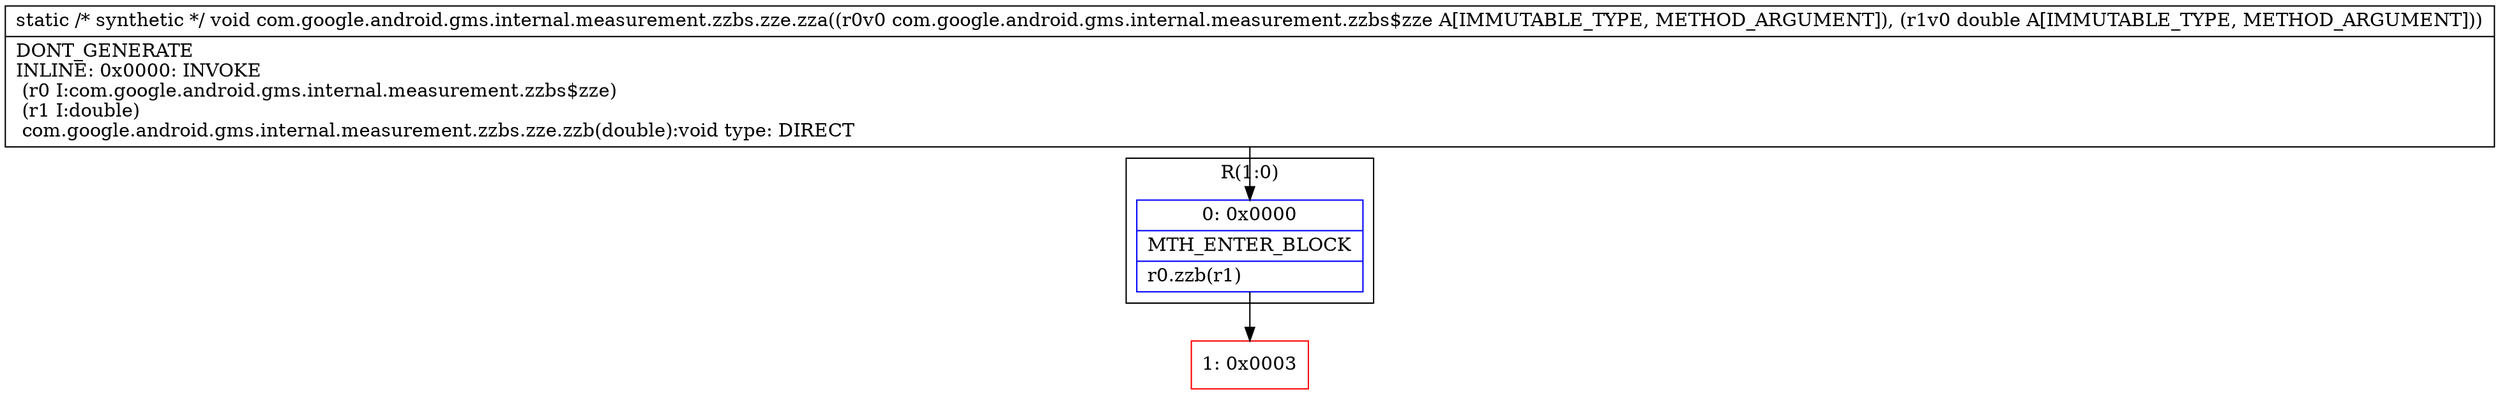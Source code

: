 digraph "CFG forcom.google.android.gms.internal.measurement.zzbs.zze.zza(Lcom\/google\/android\/gms\/internal\/measurement\/zzbs$zze;D)V" {
subgraph cluster_Region_1677123793 {
label = "R(1:0)";
node [shape=record,color=blue];
Node_0 [shape=record,label="{0\:\ 0x0000|MTH_ENTER_BLOCK\l|r0.zzb(r1)\l}"];
}
Node_1 [shape=record,color=red,label="{1\:\ 0x0003}"];
MethodNode[shape=record,label="{static \/* synthetic *\/ void com.google.android.gms.internal.measurement.zzbs.zze.zza((r0v0 com.google.android.gms.internal.measurement.zzbs$zze A[IMMUTABLE_TYPE, METHOD_ARGUMENT]), (r1v0 double A[IMMUTABLE_TYPE, METHOD_ARGUMENT]))  | DONT_GENERATE\lINLINE: 0x0000: INVOKE  \l  (r0 I:com.google.android.gms.internal.measurement.zzbs$zze)\l  (r1 I:double)\l com.google.android.gms.internal.measurement.zzbs.zze.zzb(double):void type: DIRECT\l}"];
MethodNode -> Node_0;
Node_0 -> Node_1;
}

